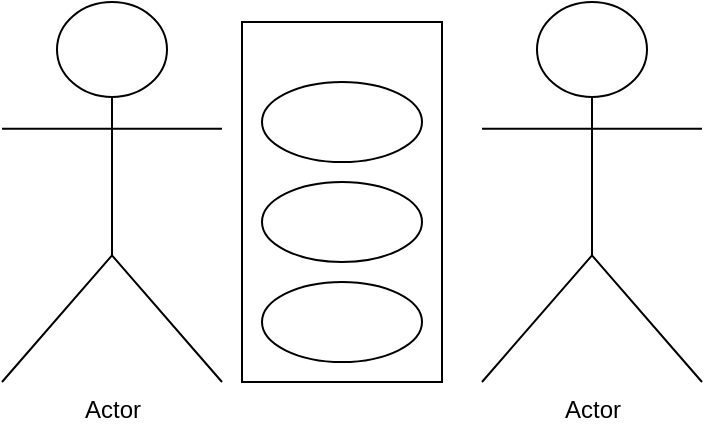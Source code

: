 <mxfile version="21.6.9" type="github">
  <diagram name="Halaman-1" id="DqEVxCOPSrnFAESHBNm3">
    <mxGraphModel dx="256" dy="569" grid="1" gridSize="10" guides="1" tooltips="1" connect="1" arrows="1" fold="1" page="1" pageScale="1" pageWidth="827" pageHeight="1169" math="0" shadow="0">
      <root>
        <mxCell id="0" />
        <mxCell id="1" parent="0" />
        <mxCell id="PMH3jIrO0kdL2HmOYnr_-2" value="" style="rounded=0;whiteSpace=wrap;html=1;" vertex="1" parent="1">
          <mxGeometry x="150" y="170" width="100" height="180" as="geometry" />
        </mxCell>
        <mxCell id="PMH3jIrO0kdL2HmOYnr_-3" value="" style="ellipse;whiteSpace=wrap;html=1;" vertex="1" parent="1">
          <mxGeometry x="160" y="200" width="80" height="40" as="geometry" />
        </mxCell>
        <mxCell id="PMH3jIrO0kdL2HmOYnr_-4" value="" style="ellipse;whiteSpace=wrap;html=1;" vertex="1" parent="1">
          <mxGeometry x="160" y="250" width="80" height="40" as="geometry" />
        </mxCell>
        <mxCell id="PMH3jIrO0kdL2HmOYnr_-5" value="" style="ellipse;whiteSpace=wrap;html=1;" vertex="1" parent="1">
          <mxGeometry x="160" y="300" width="80" height="40" as="geometry" />
        </mxCell>
        <mxCell id="PMH3jIrO0kdL2HmOYnr_-6" value="Actor" style="shape=umlActor;verticalLabelPosition=bottom;verticalAlign=top;html=1;outlineConnect=0;" vertex="1" parent="1">
          <mxGeometry x="30" y="160" width="110" height="190" as="geometry" />
        </mxCell>
        <mxCell id="PMH3jIrO0kdL2HmOYnr_-7" value="Actor" style="shape=umlActor;verticalLabelPosition=bottom;verticalAlign=top;html=1;outlineConnect=0;" vertex="1" parent="1">
          <mxGeometry x="270" y="160" width="110" height="190" as="geometry" />
        </mxCell>
      </root>
    </mxGraphModel>
  </diagram>
</mxfile>
